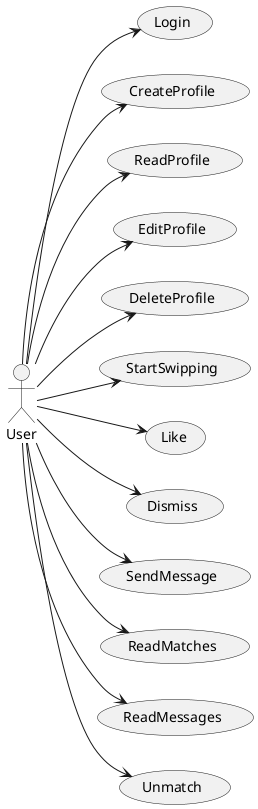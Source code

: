 @startuml
left to right direction

actor User

usecase Login
usecase CreateProfile 
usecase ReadProfile 
usecase EditProfile 
usecase DeleteProfile 
usecase StartSwipping
usecase Like
usecase Dismiss
usecase SendMessage
usecase ReadMatches
usecase ReadMessages
usecase Unmatch


User --> Login
User --> CreateProfile
User --> DeleteProfile
User --> EditProfile
User --> ReadProfile
User --> SendMessage
User --> ReadMessages
User --> ReadMatches
User --> Unmatch
User --> StartSwipping
User --> Like
User --> Dismiss



@enduml